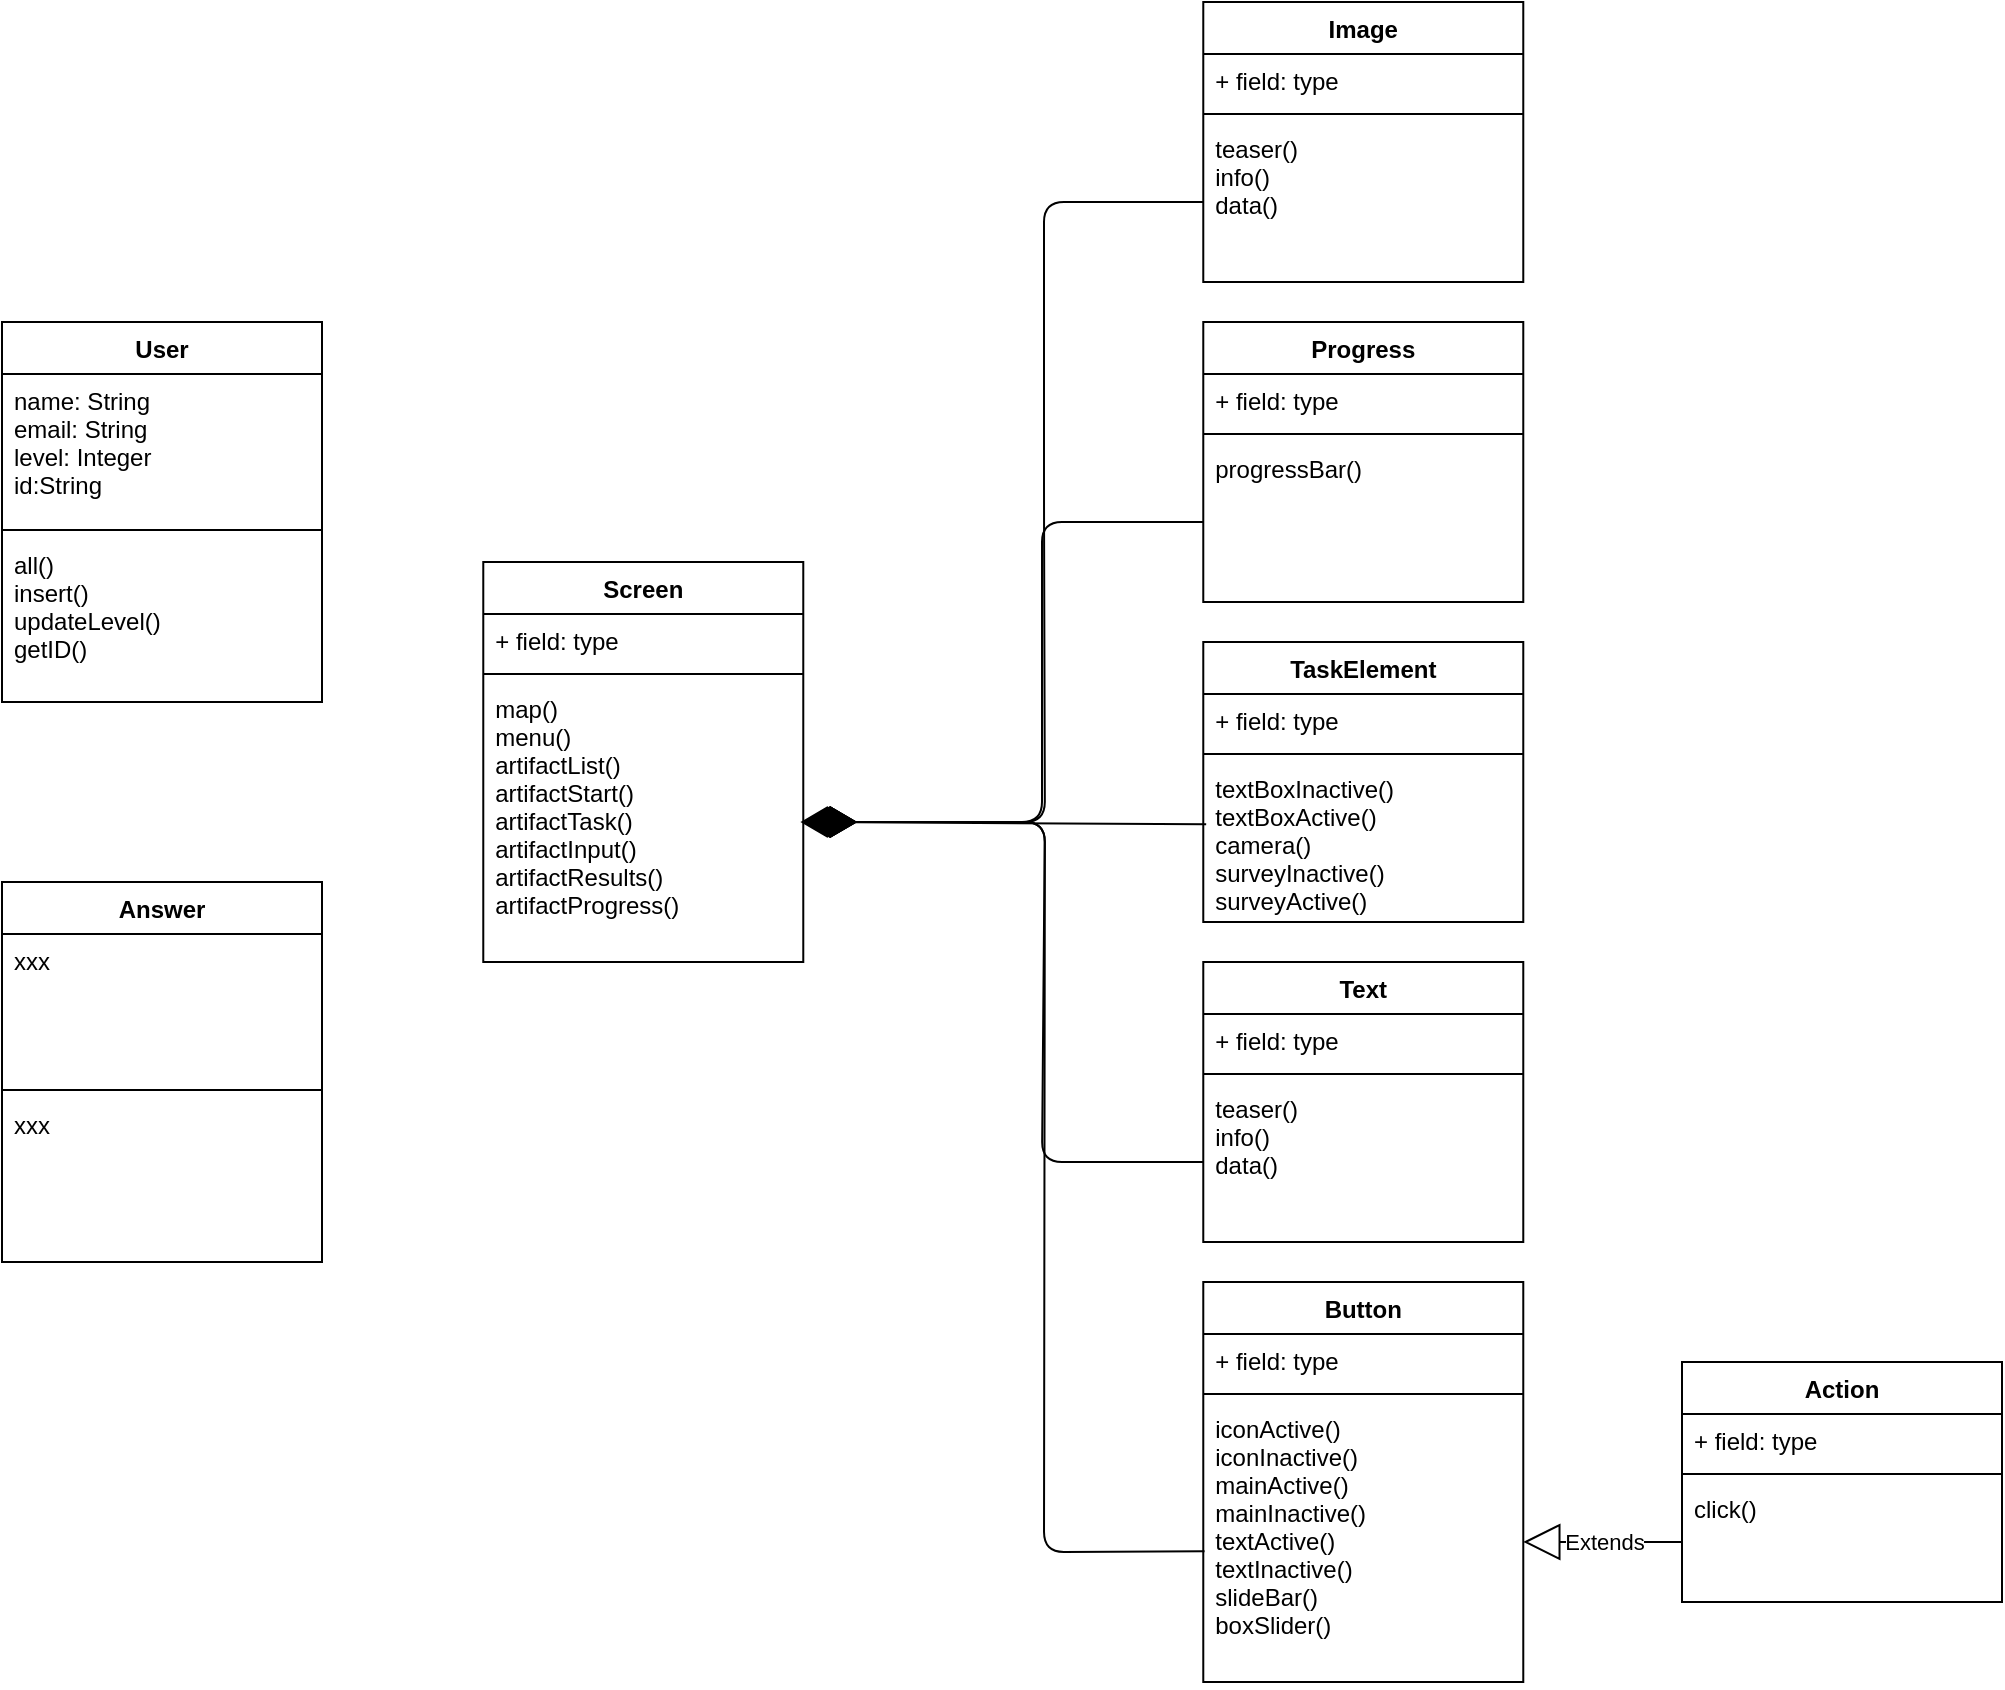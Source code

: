 <mxfile>
    <diagram id="WBzpQqD0giaPxHZME1Q3" name="Version2">
        <mxGraphModel dx="2274" dy="860" grid="1" gridSize="10" guides="1" tooltips="1" connect="1" arrows="1" fold="1" page="1" pageScale="1" pageWidth="827" pageHeight="1169" math="0" shadow="0">
            <root>
                <mxCell id="rhlbqimN3HDKiPcZjt1G-0"/>
                <mxCell id="rhlbqimN3HDKiPcZjt1G-1" parent="rhlbqimN3HDKiPcZjt1G-0"/>
                <mxCell id="tRXYYjkocbcyxQh3FJ96-0" value="Image" style="swimlane;fontStyle=1;align=center;verticalAlign=top;childLayout=stackLayout;horizontal=1;startSize=26;horizontalStack=0;resizeParent=1;resizeParentMax=0;resizeLast=0;collapsible=1;marginBottom=0;" parent="rhlbqimN3HDKiPcZjt1G-1" vertex="1">
                    <mxGeometry x="400.64" y="40" width="160" height="140" as="geometry"/>
                </mxCell>
                <mxCell id="tRXYYjkocbcyxQh3FJ96-1" value="+ field: type" style="text;strokeColor=none;fillColor=none;align=left;verticalAlign=top;spacingLeft=4;spacingRight=4;overflow=hidden;rotatable=0;points=[[0,0.5],[1,0.5]];portConstraint=eastwest;" parent="tRXYYjkocbcyxQh3FJ96-0" vertex="1">
                    <mxGeometry y="26" width="160" height="26" as="geometry"/>
                </mxCell>
                <mxCell id="tRXYYjkocbcyxQh3FJ96-2" value="" style="line;strokeWidth=1;fillColor=none;align=left;verticalAlign=middle;spacingTop=-1;spacingLeft=3;spacingRight=3;rotatable=0;labelPosition=right;points=[];portConstraint=eastwest;" parent="tRXYYjkocbcyxQh3FJ96-0" vertex="1">
                    <mxGeometry y="52" width="160" height="8" as="geometry"/>
                </mxCell>
                <mxCell id="tRXYYjkocbcyxQh3FJ96-3" value="teaser()&#10;info()&#10;data()" style="text;strokeColor=none;fillColor=none;align=left;verticalAlign=top;spacingLeft=4;spacingRight=4;overflow=hidden;rotatable=0;points=[[0,0.5],[1,0.5]];portConstraint=eastwest;" parent="tRXYYjkocbcyxQh3FJ96-0" vertex="1">
                    <mxGeometry y="60" width="160" height="80" as="geometry"/>
                </mxCell>
                <mxCell id="tRXYYjkocbcyxQh3FJ96-4" value="Text" style="swimlane;fontStyle=1;align=center;verticalAlign=top;childLayout=stackLayout;horizontal=1;startSize=26;horizontalStack=0;resizeParent=1;resizeParentMax=0;resizeLast=0;collapsible=1;marginBottom=0;" parent="rhlbqimN3HDKiPcZjt1G-1" vertex="1">
                    <mxGeometry x="400.64" y="520" width="160" height="140" as="geometry"/>
                </mxCell>
                <mxCell id="tRXYYjkocbcyxQh3FJ96-5" value="+ field: type" style="text;strokeColor=none;fillColor=none;align=left;verticalAlign=top;spacingLeft=4;spacingRight=4;overflow=hidden;rotatable=0;points=[[0,0.5],[1,0.5]];portConstraint=eastwest;" parent="tRXYYjkocbcyxQh3FJ96-4" vertex="1">
                    <mxGeometry y="26" width="160" height="26" as="geometry"/>
                </mxCell>
                <mxCell id="tRXYYjkocbcyxQh3FJ96-6" value="" style="line;strokeWidth=1;fillColor=none;align=left;verticalAlign=middle;spacingTop=-1;spacingLeft=3;spacingRight=3;rotatable=0;labelPosition=right;points=[];portConstraint=eastwest;" parent="tRXYYjkocbcyxQh3FJ96-4" vertex="1">
                    <mxGeometry y="52" width="160" height="8" as="geometry"/>
                </mxCell>
                <mxCell id="tRXYYjkocbcyxQh3FJ96-7" value="teaser()&#10;info()&#10;data()" style="text;strokeColor=none;fillColor=none;align=left;verticalAlign=top;spacingLeft=4;spacingRight=4;overflow=hidden;rotatable=0;points=[[0,0.5],[1,0.5]];portConstraint=eastwest;" parent="tRXYYjkocbcyxQh3FJ96-4" vertex="1">
                    <mxGeometry y="60" width="160" height="80" as="geometry"/>
                </mxCell>
                <mxCell id="tRXYYjkocbcyxQh3FJ96-8" value="Button" style="swimlane;fontStyle=1;align=center;verticalAlign=top;childLayout=stackLayout;horizontal=1;startSize=26;horizontalStack=0;resizeParent=1;resizeParentMax=0;resizeLast=0;collapsible=1;marginBottom=0;" parent="rhlbqimN3HDKiPcZjt1G-1" vertex="1">
                    <mxGeometry x="400.64" y="680" width="160" height="200" as="geometry"/>
                </mxCell>
                <mxCell id="tRXYYjkocbcyxQh3FJ96-9" value="+ field: type" style="text;strokeColor=none;fillColor=none;align=left;verticalAlign=top;spacingLeft=4;spacingRight=4;overflow=hidden;rotatable=0;points=[[0,0.5],[1,0.5]];portConstraint=eastwest;" parent="tRXYYjkocbcyxQh3FJ96-8" vertex="1">
                    <mxGeometry y="26" width="160" height="26" as="geometry"/>
                </mxCell>
                <mxCell id="tRXYYjkocbcyxQh3FJ96-10" value="" style="line;strokeWidth=1;fillColor=none;align=left;verticalAlign=middle;spacingTop=-1;spacingLeft=3;spacingRight=3;rotatable=0;labelPosition=right;points=[];portConstraint=eastwest;" parent="tRXYYjkocbcyxQh3FJ96-8" vertex="1">
                    <mxGeometry y="52" width="160" height="8" as="geometry"/>
                </mxCell>
                <mxCell id="tRXYYjkocbcyxQh3FJ96-11" value="iconActive()&#10;iconInactive()&#10;mainActive()&#10;mainInactive()&#10;textActive()&#10;textInactive()&#10;slideBar()&#10;boxSlider()" style="text;strokeColor=none;fillColor=none;align=left;verticalAlign=top;spacingLeft=4;spacingRight=4;overflow=hidden;rotatable=0;points=[[0,0.5],[1,0.5]];portConstraint=eastwest;" parent="tRXYYjkocbcyxQh3FJ96-8" vertex="1">
                    <mxGeometry y="60" width="160" height="140" as="geometry"/>
                </mxCell>
                <mxCell id="QToW42FV7lgDJAnpMxoy-0" value="Screen" style="swimlane;fontStyle=1;align=center;verticalAlign=top;childLayout=stackLayout;horizontal=1;startSize=26;horizontalStack=0;resizeParent=1;resizeParentMax=0;resizeLast=0;collapsible=1;marginBottom=0;" parent="rhlbqimN3HDKiPcZjt1G-1" vertex="1">
                    <mxGeometry x="40.64" y="320" width="160" height="200" as="geometry">
                        <mxRectangle x="280" y="40" width="80" height="26" as="alternateBounds"/>
                    </mxGeometry>
                </mxCell>
                <mxCell id="QToW42FV7lgDJAnpMxoy-1" value="+ field: type" style="text;strokeColor=none;fillColor=none;align=left;verticalAlign=top;spacingLeft=4;spacingRight=4;overflow=hidden;rotatable=0;points=[[0,0.5],[1,0.5]];portConstraint=eastwest;" parent="QToW42FV7lgDJAnpMxoy-0" vertex="1">
                    <mxGeometry y="26" width="160" height="26" as="geometry"/>
                </mxCell>
                <mxCell id="QToW42FV7lgDJAnpMxoy-2" value="" style="line;strokeWidth=1;fillColor=none;align=left;verticalAlign=middle;spacingTop=-1;spacingLeft=3;spacingRight=3;rotatable=0;labelPosition=right;points=[];portConstraint=eastwest;" parent="QToW42FV7lgDJAnpMxoy-0" vertex="1">
                    <mxGeometry y="52" width="160" height="8" as="geometry"/>
                </mxCell>
                <mxCell id="QToW42FV7lgDJAnpMxoy-3" value="map()&#10;menu()&#10;artifactList()&#10;artifactStart()&#10;artifactTask()&#10;artifactInput()&#10;artifactResults()&#10;artifactProgress()" style="text;strokeColor=none;fillColor=none;align=left;verticalAlign=top;spacingLeft=4;spacingRight=4;overflow=hidden;rotatable=0;points=[[0,0.5],[1,0.5]];portConstraint=eastwest;" parent="QToW42FV7lgDJAnpMxoy-0" vertex="1">
                    <mxGeometry y="60" width="160" height="140" as="geometry"/>
                </mxCell>
                <mxCell id="4GAbQzwLdec4f1wNTf0m-4" value="TaskElement" style="swimlane;fontStyle=1;align=center;verticalAlign=top;childLayout=stackLayout;horizontal=1;startSize=26;horizontalStack=0;resizeParent=1;resizeParentMax=0;resizeLast=0;collapsible=1;marginBottom=0;" parent="rhlbqimN3HDKiPcZjt1G-1" vertex="1">
                    <mxGeometry x="400.64" y="360" width="160" height="140" as="geometry"/>
                </mxCell>
                <mxCell id="4GAbQzwLdec4f1wNTf0m-5" value="+ field: type" style="text;strokeColor=none;fillColor=none;align=left;verticalAlign=top;spacingLeft=4;spacingRight=4;overflow=hidden;rotatable=0;points=[[0,0.5],[1,0.5]];portConstraint=eastwest;" parent="4GAbQzwLdec4f1wNTf0m-4" vertex="1">
                    <mxGeometry y="26" width="160" height="26" as="geometry"/>
                </mxCell>
                <mxCell id="4GAbQzwLdec4f1wNTf0m-6" value="" style="line;strokeWidth=1;fillColor=none;align=left;verticalAlign=middle;spacingTop=-1;spacingLeft=3;spacingRight=3;rotatable=0;labelPosition=right;points=[];portConstraint=eastwest;" parent="4GAbQzwLdec4f1wNTf0m-4" vertex="1">
                    <mxGeometry y="52" width="160" height="8" as="geometry"/>
                </mxCell>
                <mxCell id="4GAbQzwLdec4f1wNTf0m-7" value="textBoxInactive()&#10;textBoxActive()&#10;camera()&#10;surveyInactive()&#10;surveyActive()" style="text;strokeColor=none;fillColor=none;align=left;verticalAlign=top;spacingLeft=4;spacingRight=4;overflow=hidden;rotatable=0;points=[[0,0.5],[1,0.5]];portConstraint=eastwest;" parent="4GAbQzwLdec4f1wNTf0m-4" vertex="1">
                    <mxGeometry y="60" width="160" height="80" as="geometry"/>
                </mxCell>
                <mxCell id="4GAbQzwLdec4f1wNTf0m-12" value="Progress" style="swimlane;fontStyle=1;align=center;verticalAlign=top;childLayout=stackLayout;horizontal=1;startSize=26;horizontalStack=0;resizeParent=1;resizeParentMax=0;resizeLast=0;collapsible=1;marginBottom=0;" parent="rhlbqimN3HDKiPcZjt1G-1" vertex="1">
                    <mxGeometry x="400.64" y="200" width="160" height="140" as="geometry"/>
                </mxCell>
                <mxCell id="4GAbQzwLdec4f1wNTf0m-13" value="+ field: type" style="text;strokeColor=none;fillColor=none;align=left;verticalAlign=top;spacingLeft=4;spacingRight=4;overflow=hidden;rotatable=0;points=[[0,0.5],[1,0.5]];portConstraint=eastwest;" parent="4GAbQzwLdec4f1wNTf0m-12" vertex="1">
                    <mxGeometry y="26" width="160" height="26" as="geometry"/>
                </mxCell>
                <mxCell id="4GAbQzwLdec4f1wNTf0m-14" value="" style="line;strokeWidth=1;fillColor=none;align=left;verticalAlign=middle;spacingTop=-1;spacingLeft=3;spacingRight=3;rotatable=0;labelPosition=right;points=[];portConstraint=eastwest;" parent="4GAbQzwLdec4f1wNTf0m-12" vertex="1">
                    <mxGeometry y="52" width="160" height="8" as="geometry"/>
                </mxCell>
                <mxCell id="4GAbQzwLdec4f1wNTf0m-15" value="progressBar()" style="text;strokeColor=none;fillColor=none;align=left;verticalAlign=top;spacingLeft=4;spacingRight=4;overflow=hidden;rotatable=0;points=[[0,0.5],[1,0.5]];portConstraint=eastwest;" parent="4GAbQzwLdec4f1wNTf0m-12" vertex="1">
                    <mxGeometry y="60" width="160" height="80" as="geometry"/>
                </mxCell>
                <mxCell id="rqe2U-CVQ6_cmbee-0Rs-0" value="Action" style="swimlane;fontStyle=1;align=center;verticalAlign=top;childLayout=stackLayout;horizontal=1;startSize=26;horizontalStack=0;resizeParent=1;resizeParentMax=0;resizeLast=0;collapsible=1;marginBottom=0;" parent="rhlbqimN3HDKiPcZjt1G-1" vertex="1">
                    <mxGeometry x="640" y="720" width="160" height="120" as="geometry"/>
                </mxCell>
                <mxCell id="rqe2U-CVQ6_cmbee-0Rs-1" value="+ field: type" style="text;strokeColor=none;fillColor=none;align=left;verticalAlign=top;spacingLeft=4;spacingRight=4;overflow=hidden;rotatable=0;points=[[0,0.5],[1,0.5]];portConstraint=eastwest;" parent="rqe2U-CVQ6_cmbee-0Rs-0" vertex="1">
                    <mxGeometry y="26" width="160" height="26" as="geometry"/>
                </mxCell>
                <mxCell id="rqe2U-CVQ6_cmbee-0Rs-2" value="" style="line;strokeWidth=1;fillColor=none;align=left;verticalAlign=middle;spacingTop=-1;spacingLeft=3;spacingRight=3;rotatable=0;labelPosition=right;points=[];portConstraint=eastwest;" parent="rqe2U-CVQ6_cmbee-0Rs-0" vertex="1">
                    <mxGeometry y="52" width="160" height="8" as="geometry"/>
                </mxCell>
                <mxCell id="rqe2U-CVQ6_cmbee-0Rs-3" value="click()" style="text;strokeColor=none;fillColor=none;align=left;verticalAlign=top;spacingLeft=4;spacingRight=4;overflow=hidden;rotatable=0;points=[[0,0.5],[1,0.5]];portConstraint=eastwest;" parent="rqe2U-CVQ6_cmbee-0Rs-0" vertex="1">
                    <mxGeometry y="60" width="160" height="60" as="geometry"/>
                </mxCell>
                <mxCell id="rqe2U-CVQ6_cmbee-0Rs-5" value="Extends" style="endArrow=block;endSize=16;endFill=0;html=1;exitX=0;exitY=0.5;exitDx=0;exitDy=0;entryX=1;entryY=0.5;entryDx=0;entryDy=0;" parent="rhlbqimN3HDKiPcZjt1G-1" source="rqe2U-CVQ6_cmbee-0Rs-3" target="tRXYYjkocbcyxQh3FJ96-11" edge="1">
                    <mxGeometry width="160" relative="1" as="geometry">
                        <mxPoint x="50.64" y="510" as="sourcePoint"/>
                        <mxPoint x="210.64" y="510" as="targetPoint"/>
                    </mxGeometry>
                </mxCell>
                <mxCell id="rqe2U-CVQ6_cmbee-0Rs-14" value="" style="endArrow=diamondThin;endFill=1;endSize=24;html=1;entryX=1;entryY=0.5;entryDx=0;entryDy=0;elbow=vertical;exitX=0.009;exitY=0.389;exitDx=0;exitDy=0;exitPerimeter=0;" parent="rhlbqimN3HDKiPcZjt1G-1" source="4GAbQzwLdec4f1wNTf0m-7" target="QToW42FV7lgDJAnpMxoy-3" edge="1">
                    <mxGeometry width="160" relative="1" as="geometry">
                        <mxPoint x="370" y="350" as="sourcePoint"/>
                        <mxPoint x="214.96" y="149.2" as="targetPoint"/>
                    </mxGeometry>
                </mxCell>
                <mxCell id="TAVogBiq3OFMNbPsW0Xf-0" value="" style="endArrow=diamondThin;endFill=1;endSize=24;html=1;entryX=1;entryY=0.5;entryDx=0;entryDy=0;elbow=vertical;exitX=0;exitY=0.5;exitDx=0;exitDy=0;" parent="rhlbqimN3HDKiPcZjt1G-1" source="4GAbQzwLdec4f1wNTf0m-15" edge="1">
                    <mxGeometry width="160" relative="1" as="geometry">
                        <mxPoint x="400.64" y="451.12" as="sourcePoint"/>
                        <mxPoint x="199.2" y="450" as="targetPoint"/>
                        <Array as="points">
                            <mxPoint x="320" y="300"/>
                            <mxPoint x="320" y="450"/>
                        </Array>
                    </mxGeometry>
                </mxCell>
                <mxCell id="TAVogBiq3OFMNbPsW0Xf-1" value="" style="endArrow=diamondThin;endFill=1;endSize=24;html=1;entryX=1;entryY=0.5;entryDx=0;entryDy=0;elbow=vertical;exitX=0;exitY=0.5;exitDx=0;exitDy=0;" parent="rhlbqimN3HDKiPcZjt1G-1" source="tRXYYjkocbcyxQh3FJ96-7" edge="1">
                    <mxGeometry width="160" relative="1" as="geometry">
                        <mxPoint x="402.08" y="300" as="sourcePoint"/>
                        <mxPoint x="200.64" y="450" as="targetPoint"/>
                        <Array as="points">
                            <mxPoint x="320" y="620"/>
                            <mxPoint x="321.44" y="450"/>
                        </Array>
                    </mxGeometry>
                </mxCell>
                <mxCell id="TAVogBiq3OFMNbPsW0Xf-2" value="" style="endArrow=diamondThin;endFill=1;endSize=24;html=1;entryX=1;entryY=0.5;entryDx=0;entryDy=0;elbow=vertical;exitX=0.004;exitY=0.533;exitDx=0;exitDy=0;exitPerimeter=0;" parent="rhlbqimN3HDKiPcZjt1G-1" source="tRXYYjkocbcyxQh3FJ96-11" edge="1">
                    <mxGeometry width="160" relative="1" as="geometry">
                        <mxPoint x="400.64" y="620" as="sourcePoint"/>
                        <mxPoint x="200.64" y="450" as="targetPoint"/>
                        <Array as="points">
                            <mxPoint x="321" y="815"/>
                            <mxPoint x="321.44" y="450"/>
                        </Array>
                    </mxGeometry>
                </mxCell>
                <mxCell id="TAVogBiq3OFMNbPsW0Xf-3" value="" style="endArrow=diamondThin;endFill=1;endSize=24;html=1;entryX=1;entryY=0.5;entryDx=0;entryDy=0;elbow=vertical;exitX=0;exitY=0.5;exitDx=0;exitDy=0;" parent="rhlbqimN3HDKiPcZjt1G-1" source="tRXYYjkocbcyxQh3FJ96-3" edge="1">
                    <mxGeometry width="160" relative="1" as="geometry">
                        <mxPoint x="402.08" y="300" as="sourcePoint"/>
                        <mxPoint x="200.64" y="450" as="targetPoint"/>
                        <Array as="points">
                            <mxPoint x="321" y="140"/>
                            <mxPoint x="321" y="290"/>
                            <mxPoint x="321.44" y="450"/>
                        </Array>
                    </mxGeometry>
                </mxCell>
                <mxCell id="0" value="User" style="swimlane;fontStyle=1;align=center;verticalAlign=top;childLayout=stackLayout;horizontal=1;startSize=26;horizontalStack=0;resizeParent=1;resizeParentMax=0;resizeLast=0;collapsible=1;marginBottom=0;" vertex="1" parent="rhlbqimN3HDKiPcZjt1G-1">
                    <mxGeometry x="-200" y="200" width="160" height="190" as="geometry">
                        <mxRectangle x="280" y="40" width="80" height="26" as="alternateBounds"/>
                    </mxGeometry>
                </mxCell>
                <mxCell id="1" value="name: String&#10;email: String&#10;level: Integer&#10;id:String" style="text;strokeColor=none;fillColor=none;align=left;verticalAlign=top;spacingLeft=4;spacingRight=4;overflow=hidden;rotatable=0;points=[[0,0.5],[1,0.5]];portConstraint=eastwest;" vertex="1" parent="0">
                    <mxGeometry y="26" width="160" height="74" as="geometry"/>
                </mxCell>
                <mxCell id="2" value="" style="line;strokeWidth=1;fillColor=none;align=left;verticalAlign=middle;spacingTop=-1;spacingLeft=3;spacingRight=3;rotatable=0;labelPosition=right;points=[];portConstraint=eastwest;" vertex="1" parent="0">
                    <mxGeometry y="100" width="160" height="8" as="geometry"/>
                </mxCell>
                <mxCell id="3" value="all()&#10;insert()&#10;updateLevel()&#10;getID()" style="text;strokeColor=none;fillColor=none;align=left;verticalAlign=top;spacingLeft=4;spacingRight=4;overflow=hidden;rotatable=0;points=[[0,0.5],[1,0.5]];portConstraint=eastwest;" vertex="1" parent="0">
                    <mxGeometry y="108" width="160" height="82" as="geometry"/>
                </mxCell>
                <mxCell id="4" value="Answer" style="swimlane;fontStyle=1;align=center;verticalAlign=top;childLayout=stackLayout;horizontal=1;startSize=26;horizontalStack=0;resizeParent=1;resizeParentMax=0;resizeLast=0;collapsible=1;marginBottom=0;" vertex="1" parent="rhlbqimN3HDKiPcZjt1G-1">
                    <mxGeometry x="-200" y="480" width="160" height="190" as="geometry">
                        <mxRectangle x="280" y="40" width="80" height="26" as="alternateBounds"/>
                    </mxGeometry>
                </mxCell>
                <mxCell id="5" value="xxx" style="text;strokeColor=none;fillColor=none;align=left;verticalAlign=top;spacingLeft=4;spacingRight=4;overflow=hidden;rotatable=0;points=[[0,0.5],[1,0.5]];portConstraint=eastwest;" vertex="1" parent="4">
                    <mxGeometry y="26" width="160" height="74" as="geometry"/>
                </mxCell>
                <mxCell id="6" value="" style="line;strokeWidth=1;fillColor=none;align=left;verticalAlign=middle;spacingTop=-1;spacingLeft=3;spacingRight=3;rotatable=0;labelPosition=right;points=[];portConstraint=eastwest;" vertex="1" parent="4">
                    <mxGeometry y="100" width="160" height="8" as="geometry"/>
                </mxCell>
                <mxCell id="7" value="xxx" style="text;strokeColor=none;fillColor=none;align=left;verticalAlign=top;spacingLeft=4;spacingRight=4;overflow=hidden;rotatable=0;points=[[0,0.5],[1,0.5]];portConstraint=eastwest;" vertex="1" parent="4">
                    <mxGeometry y="108" width="160" height="82" as="geometry"/>
                </mxCell>
            </root>
        </mxGraphModel>
    </diagram>
</mxfile>